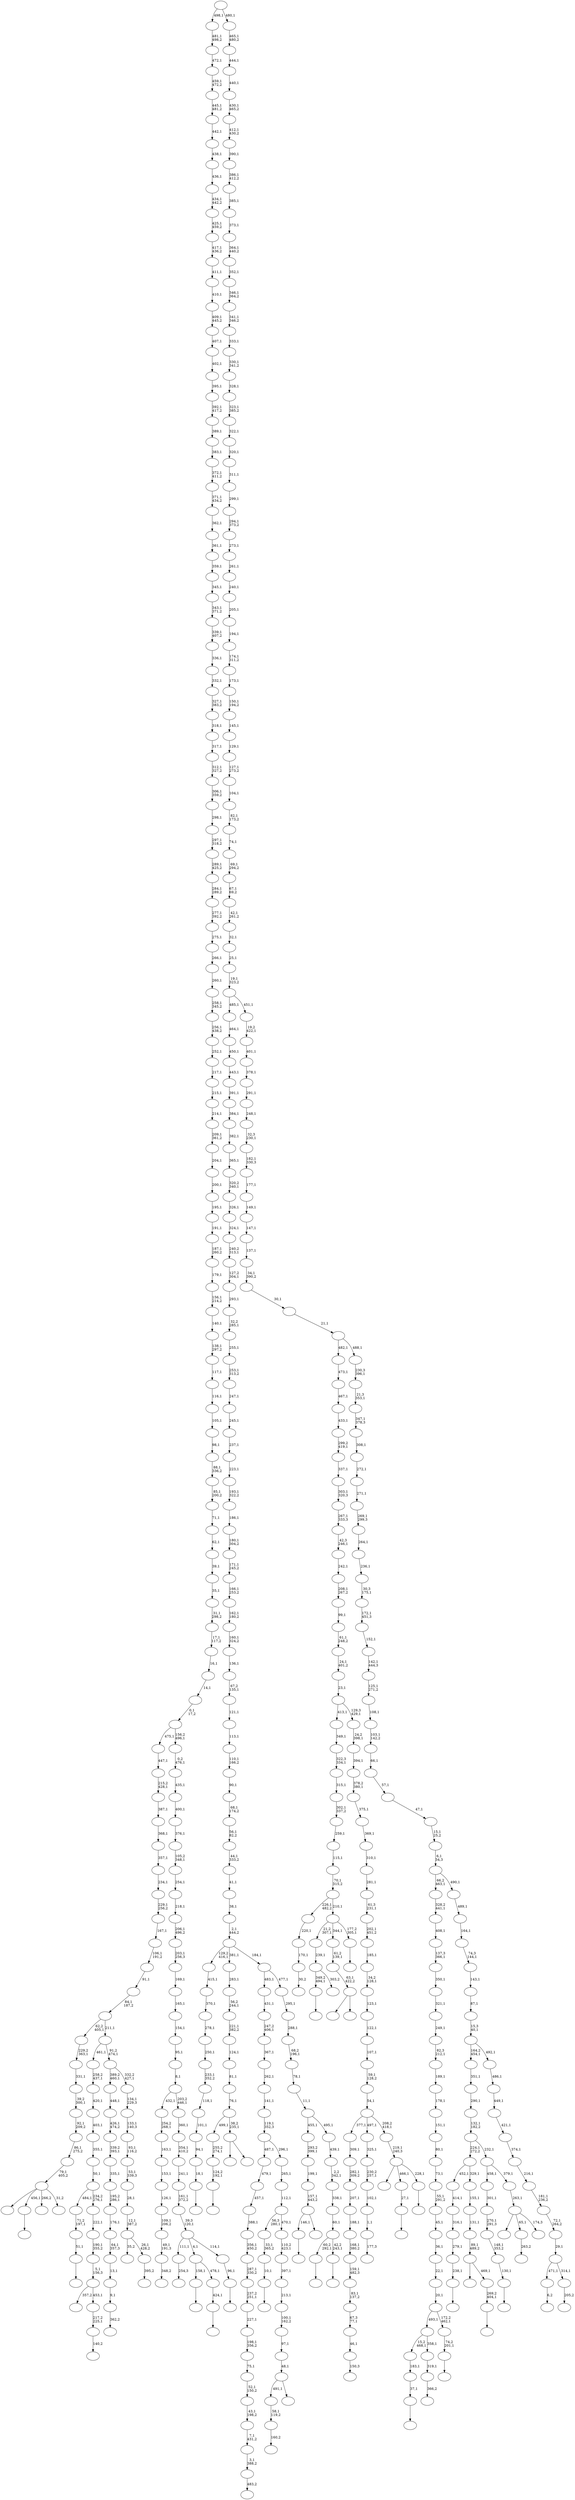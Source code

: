 digraph T {
	550 [label=""]
	549 [label=""]
	548 [label=""]
	547 [label=""]
	546 [label=""]
	545 [label=""]
	544 [label=""]
	543 [label=""]
	542 [label=""]
	541 [label=""]
	540 [label=""]
	539 [label=""]
	538 [label=""]
	537 [label=""]
	536 [label=""]
	535 [label=""]
	534 [label=""]
	533 [label=""]
	532 [label=""]
	531 [label=""]
	530 [label=""]
	529 [label=""]
	528 [label=""]
	527 [label=""]
	526 [label=""]
	525 [label=""]
	524 [label=""]
	523 [label=""]
	522 [label=""]
	521 [label=""]
	520 [label=""]
	519 [label=""]
	518 [label=""]
	517 [label=""]
	516 [label=""]
	515 [label=""]
	514 [label=""]
	513 [label=""]
	512 [label=""]
	511 [label=""]
	510 [label=""]
	509 [label=""]
	508 [label=""]
	507 [label=""]
	506 [label=""]
	505 [label=""]
	504 [label=""]
	503 [label=""]
	502 [label=""]
	501 [label=""]
	500 [label=""]
	499 [label=""]
	498 [label=""]
	497 [label=""]
	496 [label=""]
	495 [label=""]
	494 [label=""]
	493 [label=""]
	492 [label=""]
	491 [label=""]
	490 [label=""]
	489 [label=""]
	488 [label=""]
	487 [label=""]
	486 [label=""]
	485 [label=""]
	484 [label=""]
	483 [label=""]
	482 [label=""]
	481 [label=""]
	480 [label=""]
	479 [label=""]
	478 [label=""]
	477 [label=""]
	476 [label=""]
	475 [label=""]
	474 [label=""]
	473 [label=""]
	472 [label=""]
	471 [label=""]
	470 [label=""]
	469 [label=""]
	468 [label=""]
	467 [label=""]
	466 [label=""]
	465 [label=""]
	464 [label=""]
	463 [label=""]
	462 [label=""]
	461 [label=""]
	460 [label=""]
	459 [label=""]
	458 [label=""]
	457 [label=""]
	456 [label=""]
	455 [label=""]
	454 [label=""]
	453 [label=""]
	452 [label=""]
	451 [label=""]
	450 [label=""]
	449 [label=""]
	448 [label=""]
	447 [label=""]
	446 [label=""]
	445 [label=""]
	444 [label=""]
	443 [label=""]
	442 [label=""]
	441 [label=""]
	440 [label=""]
	439 [label=""]
	438 [label=""]
	437 [label=""]
	436 [label=""]
	435 [label=""]
	434 [label=""]
	433 [label=""]
	432 [label=""]
	431 [label=""]
	430 [label=""]
	429 [label=""]
	428 [label=""]
	427 [label=""]
	426 [label=""]
	425 [label=""]
	424 [label=""]
	423 [label=""]
	422 [label=""]
	421 [label=""]
	420 [label=""]
	419 [label=""]
	418 [label=""]
	417 [label=""]
	416 [label=""]
	415 [label=""]
	414 [label=""]
	413 [label=""]
	412 [label=""]
	411 [label=""]
	410 [label=""]
	409 [label=""]
	408 [label=""]
	407 [label=""]
	406 [label=""]
	405 [label=""]
	404 [label=""]
	403 [label=""]
	402 [label=""]
	401 [label=""]
	400 [label=""]
	399 [label=""]
	398 [label=""]
	397 [label=""]
	396 [label=""]
	395 [label=""]
	394 [label=""]
	393 [label=""]
	392 [label=""]
	391 [label=""]
	390 [label=""]
	389 [label=""]
	388 [label=""]
	387 [label=""]
	386 [label=""]
	385 [label=""]
	384 [label=""]
	383 [label=""]
	382 [label=""]
	381 [label=""]
	380 [label=""]
	379 [label=""]
	378 [label=""]
	377 [label=""]
	376 [label=""]
	375 [label=""]
	374 [label=""]
	373 [label=""]
	372 [label=""]
	371 [label=""]
	370 [label=""]
	369 [label=""]
	368 [label=""]
	367 [label=""]
	366 [label=""]
	365 [label=""]
	364 [label=""]
	363 [label=""]
	362 [label=""]
	361 [label=""]
	360 [label=""]
	359 [label=""]
	358 [label=""]
	357 [label=""]
	356 [label=""]
	355 [label=""]
	354 [label=""]
	353 [label=""]
	352 [label=""]
	351 [label=""]
	350 [label=""]
	349 [label=""]
	348 [label=""]
	347 [label=""]
	346 [label=""]
	345 [label=""]
	344 [label=""]
	343 [label=""]
	342 [label=""]
	341 [label=""]
	340 [label=""]
	339 [label=""]
	338 [label=""]
	337 [label=""]
	336 [label=""]
	335 [label=""]
	334 [label=""]
	333 [label=""]
	332 [label=""]
	331 [label=""]
	330 [label=""]
	329 [label=""]
	328 [label=""]
	327 [label=""]
	326 [label=""]
	325 [label=""]
	324 [label=""]
	323 [label=""]
	322 [label=""]
	321 [label=""]
	320 [label=""]
	319 [label=""]
	318 [label=""]
	317 [label=""]
	316 [label=""]
	315 [label=""]
	314 [label=""]
	313 [label=""]
	312 [label=""]
	311 [label=""]
	310 [label=""]
	309 [label=""]
	308 [label=""]
	307 [label=""]
	306 [label=""]
	305 [label=""]
	304 [label=""]
	303 [label=""]
	302 [label=""]
	301 [label=""]
	300 [label=""]
	299 [label=""]
	298 [label=""]
	297 [label=""]
	296 [label=""]
	295 [label=""]
	294 [label=""]
	293 [label=""]
	292 [label=""]
	291 [label=""]
	290 [label=""]
	289 [label=""]
	288 [label=""]
	287 [label=""]
	286 [label=""]
	285 [label=""]
	284 [label=""]
	283 [label=""]
	282 [label=""]
	281 [label=""]
	280 [label=""]
	279 [label=""]
	278 [label=""]
	277 [label=""]
	276 [label=""]
	275 [label=""]
	274 [label=""]
	273 [label=""]
	272 [label=""]
	271 [label=""]
	270 [label=""]
	269 [label=""]
	268 [label=""]
	267 [label=""]
	266 [label=""]
	265 [label=""]
	264 [label=""]
	263 [label=""]
	262 [label=""]
	261 [label=""]
	260 [label=""]
	259 [label=""]
	258 [label=""]
	257 [label=""]
	256 [label=""]
	255 [label=""]
	254 [label=""]
	253 [label=""]
	252 [label=""]
	251 [label=""]
	250 [label=""]
	249 [label=""]
	248 [label=""]
	247 [label=""]
	246 [label=""]
	245 [label=""]
	244 [label=""]
	243 [label=""]
	242 [label=""]
	241 [label=""]
	240 [label=""]
	239 [label=""]
	238 [label=""]
	237 [label=""]
	236 [label=""]
	235 [label=""]
	234 [label=""]
	233 [label=""]
	232 [label=""]
	231 [label=""]
	230 [label=""]
	229 [label=""]
	228 [label=""]
	227 [label=""]
	226 [label=""]
	225 [label=""]
	224 [label=""]
	223 [label=""]
	222 [label=""]
	221 [label=""]
	220 [label=""]
	219 [label=""]
	218 [label=""]
	217 [label=""]
	216 [label=""]
	215 [label=""]
	214 [label=""]
	213 [label=""]
	212 [label=""]
	211 [label=""]
	210 [label=""]
	209 [label=""]
	208 [label=""]
	207 [label=""]
	206 [label=""]
	205 [label=""]
	204 [label=""]
	203 [label=""]
	202 [label=""]
	201 [label=""]
	200 [label=""]
	199 [label=""]
	198 [label=""]
	197 [label=""]
	196 [label=""]
	195 [label=""]
	194 [label=""]
	193 [label=""]
	192 [label=""]
	191 [label=""]
	190 [label=""]
	189 [label=""]
	188 [label=""]
	187 [label=""]
	186 [label=""]
	185 [label=""]
	184 [label=""]
	183 [label=""]
	182 [label=""]
	181 [label=""]
	180 [label=""]
	179 [label=""]
	178 [label=""]
	177 [label=""]
	176 [label=""]
	175 [label=""]
	174 [label=""]
	173 [label=""]
	172 [label=""]
	171 [label=""]
	170 [label=""]
	169 [label=""]
	168 [label=""]
	167 [label=""]
	166 [label=""]
	165 [label=""]
	164 [label=""]
	163 [label=""]
	162 [label=""]
	161 [label=""]
	160 [label=""]
	159 [label=""]
	158 [label=""]
	157 [label=""]
	156 [label=""]
	155 [label=""]
	154 [label=""]
	153 [label=""]
	152 [label=""]
	151 [label=""]
	150 [label=""]
	149 [label=""]
	148 [label=""]
	147 [label=""]
	146 [label=""]
	145 [label=""]
	144 [label=""]
	143 [label=""]
	142 [label=""]
	141 [label=""]
	140 [label=""]
	139 [label=""]
	138 [label=""]
	137 [label=""]
	136 [label=""]
	135 [label=""]
	134 [label=""]
	133 [label=""]
	132 [label=""]
	131 [label=""]
	130 [label=""]
	129 [label=""]
	128 [label=""]
	127 [label=""]
	126 [label=""]
	125 [label=""]
	124 [label=""]
	123 [label=""]
	122 [label=""]
	121 [label=""]
	120 [label=""]
	119 [label=""]
	118 [label=""]
	117 [label=""]
	116 [label=""]
	115 [label=""]
	114 [label=""]
	113 [label=""]
	112 [label=""]
	111 [label=""]
	110 [label=""]
	109 [label=""]
	108 [label=""]
	107 [label=""]
	106 [label=""]
	105 [label=""]
	104 [label=""]
	103 [label=""]
	102 [label=""]
	101 [label=""]
	100 [label=""]
	99 [label=""]
	98 [label=""]
	97 [label=""]
	96 [label=""]
	95 [label=""]
	94 [label=""]
	93 [label=""]
	92 [label=""]
	91 [label=""]
	90 [label=""]
	89 [label=""]
	88 [label=""]
	87 [label=""]
	86 [label=""]
	85 [label=""]
	84 [label=""]
	83 [label=""]
	82 [label=""]
	81 [label=""]
	80 [label=""]
	79 [label=""]
	78 [label=""]
	77 [label=""]
	76 [label=""]
	75 [label=""]
	74 [label=""]
	73 [label=""]
	72 [label=""]
	71 [label=""]
	70 [label=""]
	69 [label=""]
	68 [label=""]
	67 [label=""]
	66 [label=""]
	65 [label=""]
	64 [label=""]
	63 [label=""]
	62 [label=""]
	61 [label=""]
	60 [label=""]
	59 [label=""]
	58 [label=""]
	57 [label=""]
	56 [label=""]
	55 [label=""]
	54 [label=""]
	53 [label=""]
	52 [label=""]
	51 [label=""]
	50 [label=""]
	49 [label=""]
	48 [label=""]
	47 [label=""]
	46 [label=""]
	45 [label=""]
	44 [label=""]
	43 [label=""]
	42 [label=""]
	41 [label=""]
	40 [label=""]
	39 [label=""]
	38 [label=""]
	37 [label=""]
	36 [label=""]
	35 [label=""]
	34 [label=""]
	33 [label=""]
	32 [label=""]
	31 [label=""]
	30 [label=""]
	29 [label=""]
	28 [label=""]
	27 [label=""]
	26 [label=""]
	25 [label=""]
	24 [label=""]
	23 [label=""]
	22 [label=""]
	21 [label=""]
	20 [label=""]
	19 [label=""]
	18 [label=""]
	17 [label=""]
	16 [label=""]
	15 [label=""]
	14 [label=""]
	13 [label=""]
	12 [label=""]
	11 [label=""]
	10 [label=""]
	9 [label=""]
	8 [label=""]
	7 [label=""]
	6 [label=""]
	5 [label=""]
	4 [label=""]
	3 [label=""]
	2 [label=""]
	1 [label=""]
	0 [label=""]
	549 -> 550 [label="483,2"]
	548 -> 549 [label="3,1\n388,2"]
	547 -> 548 [label="7,1\n431,2"]
	546 -> 547 [label="43,1\n198,2"]
	545 -> 546 [label="52,1\n150,2"]
	544 -> 545 [label="75,1"]
	543 -> 544 [label="198,1\n356,2"]
	542 -> 543 [label="227,1"]
	541 -> 542 [label="237,2\n251,1"]
	540 -> 541 [label="287,1\n330,2"]
	539 -> 540 [label="356,1\n450,2"]
	538 -> 539 [label="388,1"]
	537 -> 538 [label="457,1"]
	536 -> 537 [label="479,1"]
	534 -> 535 [label=""]
	532 -> 533 [label=""]
	531 -> 532 [label="10,1"]
	530 -> 531 [label="33,1\n365,2"]
	527 -> 528 [label="254,3"]
	525 -> 526 [label=""]
	522 -> 523 [label=""]
	521 -> 522 [label="27,1"]
	519 -> 520 [label=""]
	518 -> 519 [label="37,1"]
	517 -> 518 [label="183,1"]
	515 -> 516 [label=""]
	513 -> 514 [label=""]
	512 -> 513 [label="238,1"]
	511 -> 512 [label="279,1"]
	510 -> 511 [label="316,1"]
	509 -> 510 [label="414,1"]
	505 -> 506 [label=""]
	502 -> 503 [label="348,2"]
	501 -> 502 [label="49,1\n191,3"]
	500 -> 501 [label="109,1\n206,2"]
	499 -> 500 [label="126,1"]
	498 -> 499 [label="153,1"]
	497 -> 498 [label="163,1"]
	496 -> 497 [label="254,2\n268,1"]
	494 -> 495 [label=""]
	493 -> 494 [label="130,1"]
	492 -> 493 [label="148,1\n353,2"]
	491 -> 492 [label="270,1\n291,3"]
	490 -> 491 [label="301,1"]
	488 -> 534 [label="349,2\n494,1"]
	488 -> 489 [label="303,2"]
	487 -> 488 [label="239,1"]
	485 -> 486 [label=""]
	483 -> 484 [label="6,2"]
	481 -> 515 [label="146,1"]
	481 -> 482 [label=""]
	480 -> 481 [label="157,1\n443,2"]
	479 -> 480 [label="199,1"]
	478 -> 479 [label="293,2\n399,1"]
	475 -> 476 [label=""]
	474 -> 475 [label="51,1"]
	473 -> 474 [label="71,2\n197,1"]
	471 -> 472 [label="150,3"]
	470 -> 471 [label="46,1"]
	469 -> 470 [label="67,3\n77,1"]
	468 -> 469 [label="83,1\n137,2"]
	467 -> 468 [label="159,1\n482,3"]
	466 -> 467 [label="168,1\n380,2"]
	465 -> 466 [label="188,1"]
	464 -> 465 [label="207,1"]
	463 -> 464 [label="282,1\n309,2"]
	462 -> 463 [label="309,1"]
	460 -> 461 [label="366,2"]
	459 -> 460 [label="319,1"]
	458 -> 517 [label="15,2\n468,1"]
	458 -> 459 [label="358,1"]
	455 -> 456 [label=""]
	454 -> 455 [label="74,2\n201,1"]
	453 -> 458 [label="493,1"]
	453 -> 454 [label="172,2\n462,1"]
	452 -> 453 [label="20,1"]
	451 -> 452 [label="22,1"]
	450 -> 451 [label="36,1"]
	449 -> 450 [label="45,1"]
	448 -> 449 [label="55,1\n291,2"]
	447 -> 448 [label="73,1"]
	446 -> 447 [label="80,1"]
	445 -> 446 [label="151,1"]
	444 -> 445 [label="178,1"]
	443 -> 444 [label="189,1"]
	442 -> 443 [label="82,3\n212,1"]
	441 -> 442 [label="249,1"]
	440 -> 441 [label="321,1"]
	439 -> 440 [label="350,1"]
	438 -> 439 [label="137,3\n366,1"]
	437 -> 438 [label="408,1"]
	436 -> 437 [label="328,2\n441,1"]
	434 -> 508 [label=""]
	434 -> 485 [label="456,1"]
	434 -> 457 [label="266,2"]
	434 -> 435 [label="31,2"]
	433 -> 434 [label="79,1\n405,2"]
	432 -> 433 [label="86,1\n275,2"]
	431 -> 432 [label="92,1\n209,2"]
	430 -> 431 [label="39,2\n300,1"]
	429 -> 430 [label="331,1"]
	428 -> 429 [label="229,2\n363,1"]
	426 -> 427 [label="177,3"]
	425 -> 426 [label="1,1"]
	424 -> 425 [label="102,1"]
	423 -> 424 [label="230,2\n257,1"]
	422 -> 423 [label="325,1"]
	420 -> 421 [label="362,2"]
	419 -> 420 [label="9,1"]
	418 -> 419 [label="13,1"]
	417 -> 418 [label="64,1\n357,3"]
	416 -> 417 [label="176,1"]
	415 -> 416 [label="195,2\n286,1"]
	414 -> 415 [label="335,1"]
	413 -> 414 [label="339,2\n393,1"]
	412 -> 413 [label="426,1\n474,2"]
	411 -> 412 [label="448,1"]
	409 -> 410 [label="160,2"]
	408 -> 409 [label="58,1\n119,2"]
	406 -> 407 [label=""]
	405 -> 406 [label="124,2\n192,1"]
	404 -> 405 [label="255,2\n274,1"]
	402 -> 403 [label=""]
	401 -> 402 [label="18,1"]
	400 -> 401 [label="94,1"]
	399 -> 400 [label="101,1"]
	398 -> 399 [label="118,1"]
	397 -> 398 [label="233,1\n352,2"]
	396 -> 397 [label="250,1"]
	395 -> 396 [label="278,1"]
	394 -> 395 [label="370,1"]
	393 -> 394 [label="415,1"]
	391 -> 392 [label=""]
	390 -> 391 [label="269,2\n404,1"]
	389 -> 507 [label=""]
	389 -> 390 [label="469,1"]
	388 -> 389 [label="89,1\n489,2"]
	387 -> 388 [label="131,1"]
	386 -> 387 [label="155,1"]
	385 -> 509 [label="452,1"]
	385 -> 386 [label="329,1"]
	382 -> 477 [label=""]
	382 -> 383 [label=""]
	381 -> 404 [label="499,1"]
	381 -> 382 [label="38,2\n235,1"]
	380 -> 381 [label="76,1"]
	379 -> 380 [label="81,1"]
	378 -> 379 [label="124,1"]
	377 -> 378 [label="221,1\n382,2"]
	376 -> 377 [label="56,2\n244,1"]
	375 -> 376 [label="283,1"]
	373 -> 504 [label=""]
	373 -> 374 [label=""]
	372 -> 373 [label="63,1\n422,2"]
	371 -> 372 [label="61,2\n139,1"]
	369 -> 370 [label="30,2"]
	368 -> 369 [label="170,1"]
	367 -> 368 [label="220,1"]
	365 -> 366 [label="263,2"]
	363 -> 408 [label="491,1"]
	363 -> 364 [label=""]
	362 -> 363 [label="48,1"]
	361 -> 362 [label="97,1"]
	360 -> 361 [label="100,1\n162,2"]
	359 -> 360 [label="213,1"]
	358 -> 359 [label="397,1"]
	357 -> 358 [label="110,2\n423,1"]
	356 -> 530 [label="56,3\n280,1"]
	356 -> 357 [label="470,1"]
	355 -> 356 [label="112,1"]
	354 -> 355 [label="265,1"]
	353 -> 536 [label="487,1"]
	353 -> 354 [label="296,1"]
	352 -> 353 [label="119,1\n352,3"]
	351 -> 352 [label="141,1"]
	350 -> 351 [label="262,1"]
	349 -> 350 [label="367,1"]
	348 -> 349 [label="247,2\n406,1"]
	347 -> 348 [label="431,1"]
	345 -> 346 [label=""]
	344 -> 487 [label="21,2\n307,1"]
	344 -> 371 [label="344,1"]
	344 -> 345 [label="177,2\n305,1"]
	343 -> 367 [label="226,1\n482,2"]
	343 -> 344 [label="210,1"]
	342 -> 343 [label="70,1\n315,2"]
	341 -> 342 [label="115,1"]
	340 -> 341 [label="259,1"]
	339 -> 340 [label="302,1\n337,2"]
	338 -> 339 [label="315,1"]
	337 -> 338 [label="322,3\n334,1"]
	336 -> 337 [label="349,1"]
	333 -> 334 [label="140,2"]
	332 -> 333 [label="217,2\n225,1"]
	331 -> 335 [label="357,2"]
	331 -> 332 [label="453,1"]
	330 -> 331 [label="5,1\n156,3"]
	329 -> 330 [label="190,1\n355,2"]
	328 -> 329 [label="222,1"]
	327 -> 473 [label="484,1"]
	327 -> 328 [label="234,2\n276,1"]
	326 -> 327 [label="50,1"]
	325 -> 326 [label="355,1"]
	324 -> 325 [label="403,1"]
	323 -> 324 [label="420,1"]
	322 -> 323 [label="258,2\n437,1"]
	320 -> 321 [label=""]
	319 -> 320 [label="424,1"]
	318 -> 505 [label="158,1"]
	318 -> 319 [label="478,1"]
	316 -> 317 [label="395,2"]
	315 -> 529 [label="35,2"]
	315 -> 316 [label="26,1\n428,2"]
	314 -> 315 [label="12,1\n387,2"]
	313 -> 314 [label="28,1"]
	312 -> 313 [label="53,1\n339,3"]
	311 -> 312 [label="93,1\n116,2"]
	310 -> 311 [label="133,1\n140,3"]
	309 -> 310 [label="134,1\n229,3"]
	308 -> 411 [label="389,2\n460,1"]
	308 -> 309 [label="332,2\n427,1"]
	307 -> 322 [label="461,1"]
	307 -> 308 [label="91,2\n474,1"]
	306 -> 428 [label="62,2\n405,1"]
	306 -> 307 [label="211,1"]
	305 -> 306 [label="84,1\n187,2"]
	304 -> 305 [label="91,1"]
	303 -> 304 [label="106,1\n191,2"]
	302 -> 303 [label="167,1"]
	301 -> 302 [label="229,1\n256,2"]
	300 -> 301 [label="234,1"]
	299 -> 300 [label="357,1"]
	298 -> 299 [label="368,1"]
	297 -> 298 [label="387,1"]
	296 -> 297 [label="215,2\n428,1"]
	295 -> 296 [label="447,1"]
	293 -> 384 [label=""]
	293 -> 365 [label="65,1"]
	293 -> 294 [label="174,3"]
	292 -> 293 [label="263,1"]
	291 -> 490 [label="458,1"]
	291 -> 292 [label="379,1"]
	290 -> 385 [label="224,1\n272,2"]
	290 -> 291 [label="232,1"]
	289 -> 290 [label="132,1\n182,2"]
	288 -> 289 [label="290,1"]
	287 -> 288 [label="351,1"]
	285 -> 286 [label=""]
	284 -> 525 [label="60,2\n292,1"]
	284 -> 285 [label="42,2\n243,1"]
	283 -> 284 [label="60,1"]
	282 -> 283 [label="338,1"]
	281 -> 282 [label="2,2\n342,1"]
	280 -> 281 [label="439,1"]
	279 -> 478 [label="455,1"]
	279 -> 280 [label="495,1"]
	278 -> 279 [label="11,1"]
	277 -> 278 [label="78,1"]
	276 -> 277 [label="68,2\n196,1"]
	275 -> 276 [label="288,1"]
	274 -> 275 [label="295,1"]
	273 -> 347 [label="483,1"]
	273 -> 274 [label="477,1"]
	272 -> 393 [label="129,2\n416,1"]
	272 -> 375 [label="381,1"]
	272 -> 273 [label="184,1"]
	271 -> 272 [label="2,1\n444,2"]
	270 -> 271 [label="38,1"]
	269 -> 270 [label="41,1"]
	268 -> 269 [label="44,1\n333,2"]
	267 -> 268 [label="56,1\n82,2"]
	266 -> 267 [label="68,1\n174,2"]
	265 -> 266 [label="90,1"]
	264 -> 265 [label="110,1\n166,2"]
	263 -> 264 [label="113,1"]
	262 -> 263 [label="121,1"]
	261 -> 262 [label="67,2\n135,1"]
	260 -> 261 [label="136,1"]
	259 -> 260 [label="160,1\n324,2"]
	258 -> 259 [label="162,1\n180,2"]
	257 -> 258 [label="166,1\n253,2"]
	256 -> 257 [label="171,1\n245,2"]
	255 -> 256 [label="180,1\n304,2"]
	254 -> 255 [label="186,1"]
	253 -> 254 [label="193,1\n322,2"]
	252 -> 253 [label="223,1"]
	251 -> 252 [label="237,1"]
	250 -> 251 [label="245,1"]
	249 -> 250 [label="247,1"]
	248 -> 249 [label="253,1\n313,2"]
	247 -> 248 [label="255,1"]
	246 -> 247 [label="32,2\n285,1"]
	245 -> 246 [label="293,1"]
	244 -> 245 [label="127,2\n304,1"]
	243 -> 244 [label="240,2\n313,1"]
	242 -> 243 [label="324,1"]
	241 -> 242 [label="326,1"]
	240 -> 241 [label="320,2\n340,1"]
	239 -> 240 [label="365,1"]
	238 -> 239 [label="382,1"]
	237 -> 238 [label="384,1"]
	236 -> 237 [label="391,1"]
	235 -> 236 [label="443,1"]
	234 -> 235 [label="450,1"]
	233 -> 234 [label="464,1"]
	231 -> 232 [label=""]
	230 -> 524 [label=""]
	230 -> 521 [label="466,1"]
	230 -> 231 [label="228,1"]
	229 -> 230 [label="219,1\n240,3"]
	228 -> 462 [label="377,1"]
	228 -> 422 [label="497,1"]
	228 -> 229 [label="208,2\n418,1"]
	227 -> 228 [label="54,1"]
	226 -> 227 [label="59,1\n128,2"]
	225 -> 226 [label="107,1"]
	224 -> 225 [label="122,1"]
	223 -> 224 [label="123,1"]
	222 -> 223 [label="34,2\n128,1"]
	221 -> 222 [label="185,1"]
	220 -> 221 [label="202,1\n451,2"]
	219 -> 220 [label="61,3\n231,1"]
	218 -> 219 [label="281,1"]
	217 -> 218 [label="310,1"]
	216 -> 217 [label="369,1"]
	215 -> 216 [label="375,1"]
	214 -> 215 [label="378,2\n380,1"]
	213 -> 214 [label="394,1"]
	212 -> 213 [label="24,2\n398,1"]
	211 -> 336 [label="413,1"]
	211 -> 212 [label="129,3\n429,1"]
	210 -> 211 [label="23,1"]
	209 -> 210 [label="24,1\n401,2"]
	208 -> 209 [label="61,1\n248,2"]
	207 -> 208 [label="99,1"]
	206 -> 207 [label="208,1\n267,2"]
	205 -> 206 [label="242,1"]
	204 -> 205 [label="42,3\n246,1"]
	203 -> 204 [label="267,1\n333,3"]
	202 -> 203 [label="303,1\n320,3"]
	201 -> 202 [label="337,1"]
	200 -> 201 [label="299,2\n419,1"]
	199 -> 200 [label="433,1"]
	198 -> 199 [label="467,1"]
	197 -> 198 [label="473,1"]
	195 -> 196 [label=""]
	194 -> 195 [label="96,1"]
	193 -> 527 [label="111,1"]
	193 -> 318 [label="4,1"]
	193 -> 194 [label="114,1"]
	192 -> 193 [label="39,3\n120,1"]
	191 -> 192 [label="161,1\n372,2"]
	190 -> 191 [label="241,1"]
	189 -> 190 [label="354,1\n410,2"]
	188 -> 189 [label="360,1"]
	187 -> 496 [label="432,1"]
	187 -> 188 [label="203,2\n446,1"]
	186 -> 187 [label="8,1"]
	185 -> 186 [label="95,1"]
	184 -> 185 [label="154,1"]
	183 -> 184 [label="165,1"]
	182 -> 183 [label="169,1"]
	181 -> 182 [label="203,1\n256,3"]
	180 -> 181 [label="206,1\n496,2"]
	179 -> 180 [label="218,1"]
	178 -> 179 [label="254,1"]
	177 -> 178 [label="105,2\n348,1"]
	176 -> 177 [label="376,1"]
	175 -> 176 [label="400,1"]
	174 -> 175 [label="435,1"]
	173 -> 174 [label="0,2\n476,1"]
	172 -> 295 [label="475,1"]
	172 -> 173 [label="156,2\n496,1"]
	171 -> 172 [label="0,1\n17,2"]
	170 -> 171 [label="14,1"]
	169 -> 170 [label="16,1"]
	168 -> 169 [label="17,1\n117,2"]
	167 -> 168 [label="31,1\n298,2"]
	166 -> 167 [label="35,1"]
	165 -> 166 [label="39,1"]
	164 -> 165 [label="62,1"]
	163 -> 164 [label="71,1"]
	162 -> 163 [label="85,1\n200,2"]
	161 -> 162 [label="88,1\n336,2"]
	160 -> 161 [label="98,1"]
	159 -> 160 [label="105,1"]
	158 -> 159 [label="116,1"]
	157 -> 158 [label="117,1"]
	156 -> 157 [label="138,1\n297,2"]
	155 -> 156 [label="140,1"]
	154 -> 155 [label="156,1\n214,2"]
	153 -> 154 [label="179,1"]
	152 -> 153 [label="187,1\n260,2"]
	151 -> 152 [label="191,1"]
	150 -> 151 [label="195,1"]
	149 -> 150 [label="200,1"]
	148 -> 149 [label="204,1"]
	147 -> 148 [label="209,1\n361,2"]
	146 -> 147 [label="214,1"]
	145 -> 146 [label="215,1"]
	144 -> 145 [label="217,1"]
	143 -> 144 [label="252,1"]
	142 -> 143 [label="256,1\n438,2"]
	141 -> 142 [label="258,1\n345,2"]
	140 -> 141 [label="260,1"]
	139 -> 140 [label="266,1"]
	138 -> 139 [label="275,1"]
	137 -> 138 [label="277,1\n392,2"]
	136 -> 137 [label="284,1\n289,2"]
	135 -> 136 [label="289,1\n425,2"]
	134 -> 135 [label="297,1\n318,2"]
	133 -> 134 [label="298,1"]
	132 -> 133 [label="306,1\n359,2"]
	131 -> 132 [label="312,1\n327,2"]
	130 -> 131 [label="317,1"]
	129 -> 130 [label="318,1"]
	128 -> 129 [label="327,1\n383,2"]
	127 -> 128 [label="332,1"]
	126 -> 127 [label="336,1"]
	125 -> 126 [label="339,1\n407,2"]
	124 -> 125 [label="343,1\n371,2"]
	123 -> 124 [label="345,1"]
	122 -> 123 [label="359,1"]
	121 -> 122 [label="361,1"]
	120 -> 121 [label="362,1"]
	119 -> 120 [label="371,1\n434,2"]
	118 -> 119 [label="372,1\n411,2"]
	117 -> 118 [label="383,1"]
	116 -> 117 [label="389,1"]
	115 -> 116 [label="392,1\n417,2"]
	114 -> 115 [label="395,1"]
	113 -> 114 [label="402,1"]
	112 -> 113 [label="407,1"]
	111 -> 112 [label="409,1\n445,2"]
	110 -> 111 [label="410,1"]
	109 -> 110 [label="411,1"]
	108 -> 109 [label="417,1\n436,2"]
	107 -> 108 [label="425,1\n459,2"]
	106 -> 107 [label="434,1\n442,2"]
	105 -> 106 [label="436,1"]
	104 -> 105 [label="438,1"]
	103 -> 104 [label="442,1"]
	102 -> 103 [label="445,1\n481,2"]
	101 -> 102 [label="459,1\n472,2"]
	100 -> 101 [label="472,1"]
	99 -> 100 [label="481,1\n498,2"]
	97 -> 98 [label="205,2"]
	96 -> 483 [label="471,1"]
	96 -> 97 [label="314,1"]
	95 -> 96 [label="29,1"]
	94 -> 95 [label="72,1\n264,2"]
	93 -> 94 [label="181,1\n236,2"]
	92 -> 93 [label="216,1"]
	91 -> 92 [label="374,1"]
	90 -> 91 [label="421,1"]
	89 -> 90 [label="449,1"]
	88 -> 89 [label="486,1"]
	87 -> 287 [label="164,2\n454,1"]
	87 -> 88 [label="492,1"]
	86 -> 87 [label="15,3\n40,1"]
	85 -> 86 [label="87,1"]
	84 -> 85 [label="143,1"]
	83 -> 84 [label="74,3\n144,1"]
	82 -> 83 [label="164,1"]
	81 -> 82 [label="489,1"]
	80 -> 436 [label="66,2\n463,1"]
	80 -> 81 [label="490,1"]
	79 -> 80 [label="6,1\n34,3"]
	78 -> 79 [label="15,1\n25,2"]
	77 -> 78 [label="47,1"]
	76 -> 77 [label="57,1"]
	75 -> 76 [label="66,1"]
	74 -> 75 [label="103,1\n142,2"]
	73 -> 74 [label="108,1"]
	72 -> 73 [label="125,1\n271,2"]
	71 -> 72 [label="142,1\n444,3"]
	70 -> 71 [label="152,1"]
	69 -> 70 [label="172,1\n451,3"]
	68 -> 69 [label="30,3\n175,1"]
	67 -> 68 [label="236,1"]
	66 -> 67 [label="264,1"]
	65 -> 66 [label="269,1\n299,3"]
	64 -> 65 [label="271,1"]
	63 -> 64 [label="272,1"]
	62 -> 63 [label="308,1"]
	61 -> 62 [label="347,1\n378,3"]
	60 -> 61 [label="21,3\n353,1"]
	59 -> 60 [label="230,3\n396,1"]
	58 -> 197 [label="482,1"]
	58 -> 59 [label="488,1"]
	57 -> 58 [label="21,1"]
	56 -> 57 [label="30,1"]
	55 -> 56 [label="34,1\n390,2"]
	54 -> 55 [label="137,1"]
	53 -> 54 [label="147,1"]
	52 -> 53 [label="149,1"]
	51 -> 52 [label="177,1"]
	50 -> 51 [label="182,1\n330,3"]
	49 -> 50 [label="32,3\n230,1"]
	48 -> 49 [label="248,1"]
	47 -> 48 [label="291,1"]
	46 -> 47 [label="378,1"]
	45 -> 46 [label="401,1"]
	44 -> 45 [label="19,2\n422,1"]
	43 -> 233 [label="485,1"]
	43 -> 44 [label="451,1"]
	42 -> 43 [label="19,1\n323,2"]
	41 -> 42 [label="25,1"]
	40 -> 41 [label="32,1"]
	39 -> 40 [label="42,1\n261,2"]
	38 -> 39 [label="67,1\n69,2"]
	37 -> 38 [label="69,1\n294,2"]
	36 -> 37 [label="74,1"]
	35 -> 36 [label="82,1\n173,2"]
	34 -> 35 [label="104,1"]
	33 -> 34 [label="127,1\n273,2"]
	32 -> 33 [label="129,1"]
	31 -> 32 [label="145,1"]
	30 -> 31 [label="150,1\n194,2"]
	29 -> 30 [label="173,1"]
	28 -> 29 [label="174,1\n311,2"]
	27 -> 28 [label="194,1"]
	26 -> 27 [label="205,1"]
	25 -> 26 [label="240,1"]
	24 -> 25 [label="261,1"]
	23 -> 24 [label="273,1"]
	22 -> 23 [label="294,1\n373,2"]
	21 -> 22 [label="299,1"]
	20 -> 21 [label="311,1"]
	19 -> 20 [label="320,1"]
	18 -> 19 [label="322,1"]
	17 -> 18 [label="323,1\n385,2"]
	16 -> 17 [label="328,1"]
	15 -> 16 [label="330,1\n341,2"]
	14 -> 15 [label="333,1"]
	13 -> 14 [label="341,1\n346,2"]
	12 -> 13 [label="346,1\n364,2"]
	11 -> 12 [label="352,1"]
	10 -> 11 [label="364,1\n440,2"]
	9 -> 10 [label="373,1"]
	8 -> 9 [label="385,1"]
	7 -> 8 [label="386,1\n412,2"]
	6 -> 7 [label="390,1"]
	5 -> 6 [label="412,1\n430,2"]
	4 -> 5 [label="430,1\n465,2"]
	3 -> 4 [label="440,1"]
	2 -> 3 [label="444,1"]
	1 -> 2 [label="465,1\n480,2"]
	0 -> 99 [label="498,1"]
	0 -> 1 [label="480,1"]
}
